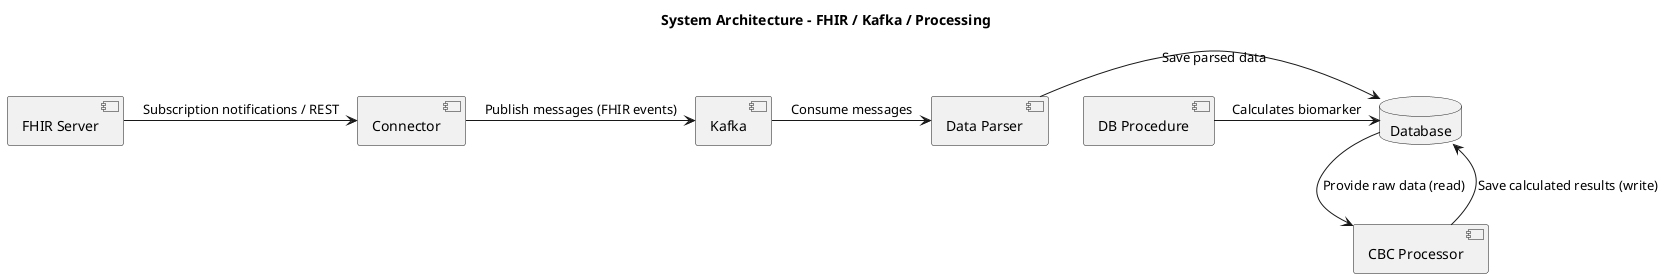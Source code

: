@startuml
title System Architecture - FHIR / Kafka / Processing

' Components
component "FHIR Server" as fhir
component "Connector" as connector
component "Kafka" as kafka
component "Data Parser" as parser
component "CBC Processor" as cbc
component "DB Procedure" as procedure

database "Database" as DB

' Relationships
fhir -> connector : "Subscription notifications / REST"
connector -> kafka : "Publish messages (FHIR events)"
kafka -> parser : "Consume messages"
parser -> DB : "Save parsed data"
DB --> cbc : "Provide raw data (read)"
cbc -> DB : "Save calculated results (write)"
procedure -> DB: "Calculates biomarker"

' Styling (optional)
skinparam componentStyle rectangle
@enduml